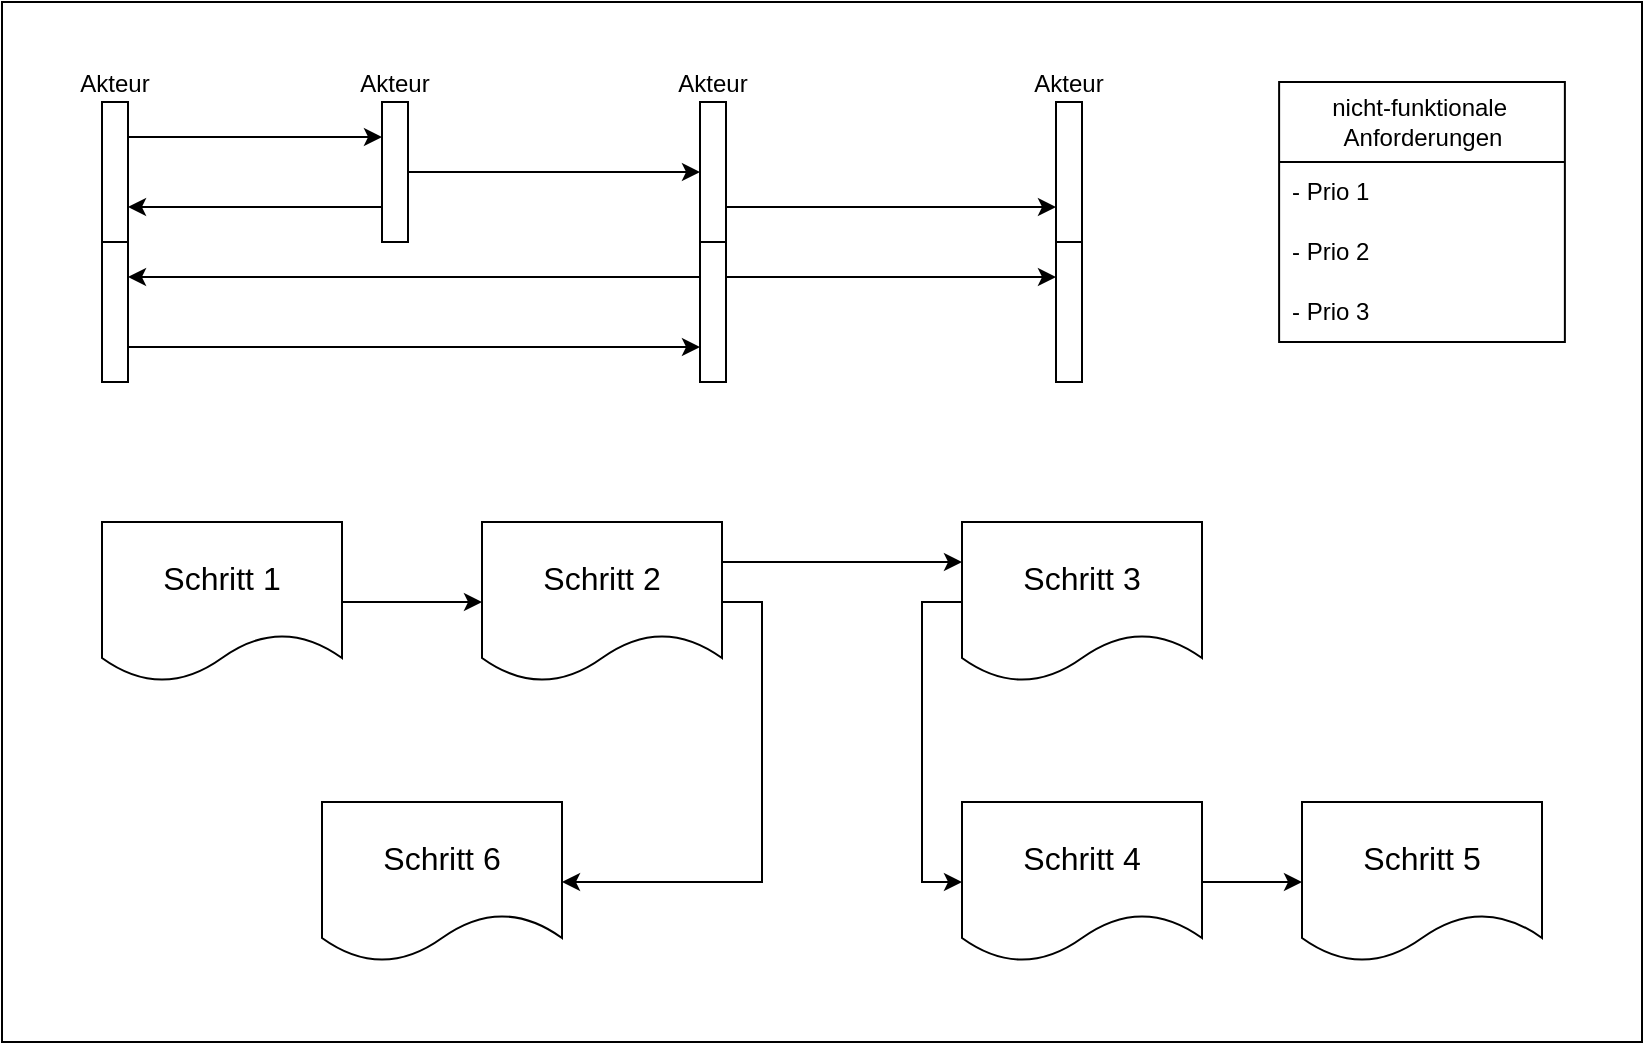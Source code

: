 <mxfile version="28.1.2">
  <diagram name="Seite-1" id="NrbdtOU8l5xmAe7ymhUr">
    <mxGraphModel dx="1410" dy="774" grid="1" gridSize="10" guides="1" tooltips="1" connect="1" arrows="1" fold="1" page="1" pageScale="1" pageWidth="827" pageHeight="1169" math="0" shadow="0">
      <root>
        <mxCell id="0" />
        <mxCell id="1" parent="0" />
        <mxCell id="yKhY1sO0HQrl0F9FTkkY-32" value="" style="rounded=0;whiteSpace=wrap;html=1;" parent="1" vertex="1">
          <mxGeometry width="820" height="520" as="geometry" />
        </mxCell>
        <mxCell id="-PbEJkAbNfQUuNy-0rMI-1" style="edgeStyle=orthogonalEdgeStyle;rounded=0;orthogonalLoop=1;jettySize=auto;html=1;exitX=1;exitY=0.5;exitDx=0;exitDy=0;entryX=0;entryY=0.5;entryDx=0;entryDy=0;" parent="1" source="-PbEJkAbNfQUuNy-0rMI-2" target="-PbEJkAbNfQUuNy-0rMI-6" edge="1">
          <mxGeometry relative="1" as="geometry" />
        </mxCell>
        <mxCell id="-PbEJkAbNfQUuNy-0rMI-2" value="Schritt 1" style="shape=document;whiteSpace=wrap;html=1;boundedLbl=1;fontSize=16;" parent="1" vertex="1">
          <mxGeometry x="50" y="260" width="120" height="80" as="geometry" />
        </mxCell>
        <mxCell id="-PbEJkAbNfQUuNy-0rMI-3" style="edgeStyle=orthogonalEdgeStyle;rounded=0;orthogonalLoop=1;jettySize=auto;html=1;exitX=1;exitY=0.25;exitDx=0;exitDy=0;entryX=0;entryY=0.25;entryDx=0;entryDy=0;" parent="1" source="-PbEJkAbNfQUuNy-0rMI-6" target="-PbEJkAbNfQUuNy-0rMI-7" edge="1">
          <mxGeometry relative="1" as="geometry" />
        </mxCell>
        <mxCell id="-PbEJkAbNfQUuNy-0rMI-4" style="edgeStyle=orthogonalEdgeStyle;rounded=0;orthogonalLoop=1;jettySize=auto;html=1;exitX=0;exitY=0.5;exitDx=0;exitDy=0;entryX=0;entryY=0.5;entryDx=0;entryDy=0;" parent="1" source="-PbEJkAbNfQUuNy-0rMI-7" target="-PbEJkAbNfQUuNy-0rMI-9" edge="1">
          <mxGeometry relative="1" as="geometry" />
        </mxCell>
        <mxCell id="-PbEJkAbNfQUuNy-0rMI-5" style="edgeStyle=orthogonalEdgeStyle;rounded=0;orthogonalLoop=1;jettySize=auto;html=1;exitX=1;exitY=0.5;exitDx=0;exitDy=0;entryX=1;entryY=0.5;entryDx=0;entryDy=0;" parent="1" source="-PbEJkAbNfQUuNy-0rMI-6" target="-PbEJkAbNfQUuNy-0rMI-10" edge="1">
          <mxGeometry relative="1" as="geometry" />
        </mxCell>
        <mxCell id="-PbEJkAbNfQUuNy-0rMI-6" value="Schritt 2" style="shape=document;whiteSpace=wrap;html=1;boundedLbl=1;fontSize=16;" parent="1" vertex="1">
          <mxGeometry x="240" y="260" width="120" height="80" as="geometry" />
        </mxCell>
        <mxCell id="-PbEJkAbNfQUuNy-0rMI-7" value="Schritt 3" style="shape=document;whiteSpace=wrap;html=1;boundedLbl=1;fontSize=16;" parent="1" vertex="1">
          <mxGeometry x="480" y="260" width="120" height="80" as="geometry" />
        </mxCell>
        <mxCell id="-PbEJkAbNfQUuNy-0rMI-8" style="edgeStyle=orthogonalEdgeStyle;rounded=0;orthogonalLoop=1;jettySize=auto;html=1;exitX=1;exitY=0.5;exitDx=0;exitDy=0;entryX=0;entryY=0.5;entryDx=0;entryDy=0;" parent="1" source="-PbEJkAbNfQUuNy-0rMI-9" target="-PbEJkAbNfQUuNy-0rMI-11" edge="1">
          <mxGeometry relative="1" as="geometry" />
        </mxCell>
        <mxCell id="-PbEJkAbNfQUuNy-0rMI-9" value="Schritt 4" style="shape=document;whiteSpace=wrap;html=1;boundedLbl=1;fontSize=16;" parent="1" vertex="1">
          <mxGeometry x="480" y="400" width="120" height="80" as="geometry" />
        </mxCell>
        <mxCell id="-PbEJkAbNfQUuNy-0rMI-10" value="Schritt 6" style="shape=document;whiteSpace=wrap;html=1;boundedLbl=1;fontSize=16;" parent="1" vertex="1">
          <mxGeometry x="160" y="400" width="120" height="80" as="geometry" />
        </mxCell>
        <mxCell id="-PbEJkAbNfQUuNy-0rMI-11" value="Schritt 5" style="shape=document;whiteSpace=wrap;html=1;boundedLbl=1;fontSize=16;" parent="1" vertex="1">
          <mxGeometry x="650" y="400" width="120" height="80" as="geometry" />
        </mxCell>
        <mxCell id="-PbEJkAbNfQUuNy-0rMI-13" value="&lt;span style=&quot;text-wrap-mode: nowrap;&quot;&gt;Akteur&lt;/span&gt;" style="rounded=0;whiteSpace=wrap;html=1;labelPosition=center;verticalLabelPosition=top;align=center;verticalAlign=bottom;" parent="1" vertex="1">
          <mxGeometry x="50" y="50" width="13" height="140" as="geometry" />
        </mxCell>
        <mxCell id="-PbEJkAbNfQUuNy-0rMI-14" style="edgeStyle=orthogonalEdgeStyle;rounded=0;orthogonalLoop=1;jettySize=auto;html=1;exitX=1;exitY=0.25;exitDx=0;exitDy=0;entryX=0;entryY=0.25;entryDx=0;entryDy=0;" parent="1" source="-PbEJkAbNfQUuNy-0rMI-15" target="-PbEJkAbNfQUuNy-0rMI-21" edge="1">
          <mxGeometry relative="1" as="geometry" />
        </mxCell>
        <mxCell id="-PbEJkAbNfQUuNy-0rMI-15" value="" style="rounded=0;whiteSpace=wrap;html=1;labelPosition=center;verticalLabelPosition=top;align=center;verticalAlign=bottom;" parent="1" vertex="1">
          <mxGeometry x="50" y="50" width="13" height="70" as="geometry" />
        </mxCell>
        <mxCell id="-PbEJkAbNfQUuNy-0rMI-16" style="edgeStyle=orthogonalEdgeStyle;rounded=0;orthogonalLoop=1;jettySize=auto;html=1;exitX=1;exitY=0.75;exitDx=0;exitDy=0;entryX=0;entryY=0.75;entryDx=0;entryDy=0;" parent="1" source="-PbEJkAbNfQUuNy-0rMI-17" target="-PbEJkAbNfQUuNy-0rMI-27" edge="1">
          <mxGeometry relative="1" as="geometry" />
        </mxCell>
        <mxCell id="-PbEJkAbNfQUuNy-0rMI-17" value="" style="rounded=0;whiteSpace=wrap;html=1;labelPosition=center;verticalLabelPosition=top;align=center;verticalAlign=bottom;" parent="1" vertex="1">
          <mxGeometry x="50" y="120" width="13" height="70" as="geometry" />
        </mxCell>
        <mxCell id="-PbEJkAbNfQUuNy-0rMI-18" value="&lt;span style=&quot;text-wrap-mode: nowrap;&quot;&gt;Akteur&lt;/span&gt;" style="rounded=0;whiteSpace=wrap;html=1;labelPosition=center;verticalLabelPosition=top;align=center;verticalAlign=bottom;" parent="1" vertex="1">
          <mxGeometry x="190" y="50" width="13" height="69" as="geometry" />
        </mxCell>
        <mxCell id="-PbEJkAbNfQUuNy-0rMI-19" style="edgeStyle=orthogonalEdgeStyle;rounded=0;orthogonalLoop=1;jettySize=auto;html=1;exitX=1;exitY=0.5;exitDx=0;exitDy=0;entryX=0;entryY=0.5;entryDx=0;entryDy=0;" parent="1" source="-PbEJkAbNfQUuNy-0rMI-21" target="-PbEJkAbNfQUuNy-0rMI-24" edge="1">
          <mxGeometry relative="1" as="geometry" />
        </mxCell>
        <mxCell id="-PbEJkAbNfQUuNy-0rMI-20" style="edgeStyle=orthogonalEdgeStyle;rounded=0;orthogonalLoop=1;jettySize=auto;html=1;exitX=0;exitY=0.75;exitDx=0;exitDy=0;entryX=1;entryY=0.75;entryDx=0;entryDy=0;" parent="1" source="-PbEJkAbNfQUuNy-0rMI-21" target="-PbEJkAbNfQUuNy-0rMI-15" edge="1">
          <mxGeometry relative="1" as="geometry" />
        </mxCell>
        <mxCell id="-PbEJkAbNfQUuNy-0rMI-21" value="" style="rounded=0;whiteSpace=wrap;html=1;labelPosition=center;verticalLabelPosition=top;align=center;verticalAlign=bottom;" parent="1" vertex="1">
          <mxGeometry x="190" y="50" width="13" height="70" as="geometry" />
        </mxCell>
        <mxCell id="-PbEJkAbNfQUuNy-0rMI-22" value="&lt;span style=&quot;text-wrap-mode: nowrap;&quot;&gt;Akteur&lt;/span&gt;" style="rounded=0;whiteSpace=wrap;html=1;labelPosition=center;verticalLabelPosition=top;align=center;verticalAlign=bottom;" parent="1" vertex="1">
          <mxGeometry x="349" y="50" width="13" height="140" as="geometry" />
        </mxCell>
        <mxCell id="-PbEJkAbNfQUuNy-0rMI-23" style="edgeStyle=orthogonalEdgeStyle;rounded=0;orthogonalLoop=1;jettySize=auto;html=1;exitX=1;exitY=0.75;exitDx=0;exitDy=0;entryX=0;entryY=0.75;entryDx=0;entryDy=0;" parent="1" source="-PbEJkAbNfQUuNy-0rMI-24" target="-PbEJkAbNfQUuNy-0rMI-29" edge="1">
          <mxGeometry relative="1" as="geometry" />
        </mxCell>
        <mxCell id="-PbEJkAbNfQUuNy-0rMI-24" value="" style="rounded=0;whiteSpace=wrap;html=1;labelPosition=center;verticalLabelPosition=top;align=center;verticalAlign=bottom;" parent="1" vertex="1">
          <mxGeometry x="349" y="50" width="13" height="70" as="geometry" />
        </mxCell>
        <mxCell id="-PbEJkAbNfQUuNy-0rMI-25" style="edgeStyle=orthogonalEdgeStyle;rounded=0;orthogonalLoop=1;jettySize=auto;html=1;exitX=1;exitY=0.25;exitDx=0;exitDy=0;entryX=0;entryY=0.25;entryDx=0;entryDy=0;" parent="1" source="-PbEJkAbNfQUuNy-0rMI-27" target="-PbEJkAbNfQUuNy-0rMI-30" edge="1">
          <mxGeometry relative="1" as="geometry" />
        </mxCell>
        <mxCell id="-PbEJkAbNfQUuNy-0rMI-26" style="edgeStyle=orthogonalEdgeStyle;rounded=0;orthogonalLoop=1;jettySize=auto;html=1;exitX=0;exitY=0.25;exitDx=0;exitDy=0;entryX=1;entryY=0.25;entryDx=0;entryDy=0;" parent="1" source="-PbEJkAbNfQUuNy-0rMI-27" target="-PbEJkAbNfQUuNy-0rMI-17" edge="1">
          <mxGeometry relative="1" as="geometry" />
        </mxCell>
        <mxCell id="-PbEJkAbNfQUuNy-0rMI-27" value="" style="rounded=0;whiteSpace=wrap;html=1;labelPosition=center;verticalLabelPosition=top;align=center;verticalAlign=bottom;" parent="1" vertex="1">
          <mxGeometry x="349" y="120" width="13" height="70" as="geometry" />
        </mxCell>
        <mxCell id="-PbEJkAbNfQUuNy-0rMI-28" value="&lt;span style=&quot;text-wrap-mode: nowrap;&quot;&gt;Akteur&lt;/span&gt;" style="rounded=0;whiteSpace=wrap;html=1;labelPosition=center;verticalLabelPosition=top;align=center;verticalAlign=bottom;" parent="1" vertex="1">
          <mxGeometry x="527" y="50" width="13" height="140" as="geometry" />
        </mxCell>
        <mxCell id="-PbEJkAbNfQUuNy-0rMI-29" value="" style="rounded=0;whiteSpace=wrap;html=1;labelPosition=center;verticalLabelPosition=top;align=center;verticalAlign=bottom;" parent="1" vertex="1">
          <mxGeometry x="527" y="50" width="13" height="70" as="geometry" />
        </mxCell>
        <mxCell id="-PbEJkAbNfQUuNy-0rMI-30" value="" style="rounded=0;whiteSpace=wrap;html=1;labelPosition=center;verticalLabelPosition=top;align=center;verticalAlign=bottom;" parent="1" vertex="1">
          <mxGeometry x="527" y="120" width="13" height="70" as="geometry" />
        </mxCell>
        <mxCell id="IU_QGhJjOuBycFVQxSBl-1" value="nicht-funktionale&amp;nbsp;&lt;div&gt;Anforderungen&lt;/div&gt;" style="swimlane;fontStyle=0;childLayout=stackLayout;horizontal=1;startSize=40;horizontalStack=0;resizeParent=1;resizeParentMax=0;resizeLast=0;collapsible=1;marginBottom=0;whiteSpace=wrap;html=1;" vertex="1" parent="1">
          <mxGeometry x="638.56" y="40" width="142.88" height="130" as="geometry" />
        </mxCell>
        <mxCell id="IU_QGhJjOuBycFVQxSBl-2" value="- Prio 1" style="text;strokeColor=none;fillColor=none;align=left;verticalAlign=middle;spacingLeft=4;spacingRight=4;overflow=hidden;points=[[0,0.5],[1,0.5]];portConstraint=eastwest;rotatable=0;whiteSpace=wrap;html=1;" vertex="1" parent="IU_QGhJjOuBycFVQxSBl-1">
          <mxGeometry y="40" width="142.88" height="30" as="geometry" />
        </mxCell>
        <mxCell id="IU_QGhJjOuBycFVQxSBl-3" value="- Prio 2" style="text;strokeColor=none;fillColor=none;align=left;verticalAlign=middle;spacingLeft=4;spacingRight=4;overflow=hidden;points=[[0,0.5],[1,0.5]];portConstraint=eastwest;rotatable=0;whiteSpace=wrap;html=1;" vertex="1" parent="IU_QGhJjOuBycFVQxSBl-1">
          <mxGeometry y="70" width="142.88" height="30" as="geometry" />
        </mxCell>
        <mxCell id="IU_QGhJjOuBycFVQxSBl-4" value="- Prio 3" style="text;strokeColor=none;fillColor=none;align=left;verticalAlign=middle;spacingLeft=4;spacingRight=4;overflow=hidden;points=[[0,0.5],[1,0.5]];portConstraint=eastwest;rotatable=0;whiteSpace=wrap;html=1;" vertex="1" parent="IU_QGhJjOuBycFVQxSBl-1">
          <mxGeometry y="100" width="142.88" height="30" as="geometry" />
        </mxCell>
      </root>
    </mxGraphModel>
  </diagram>
</mxfile>
